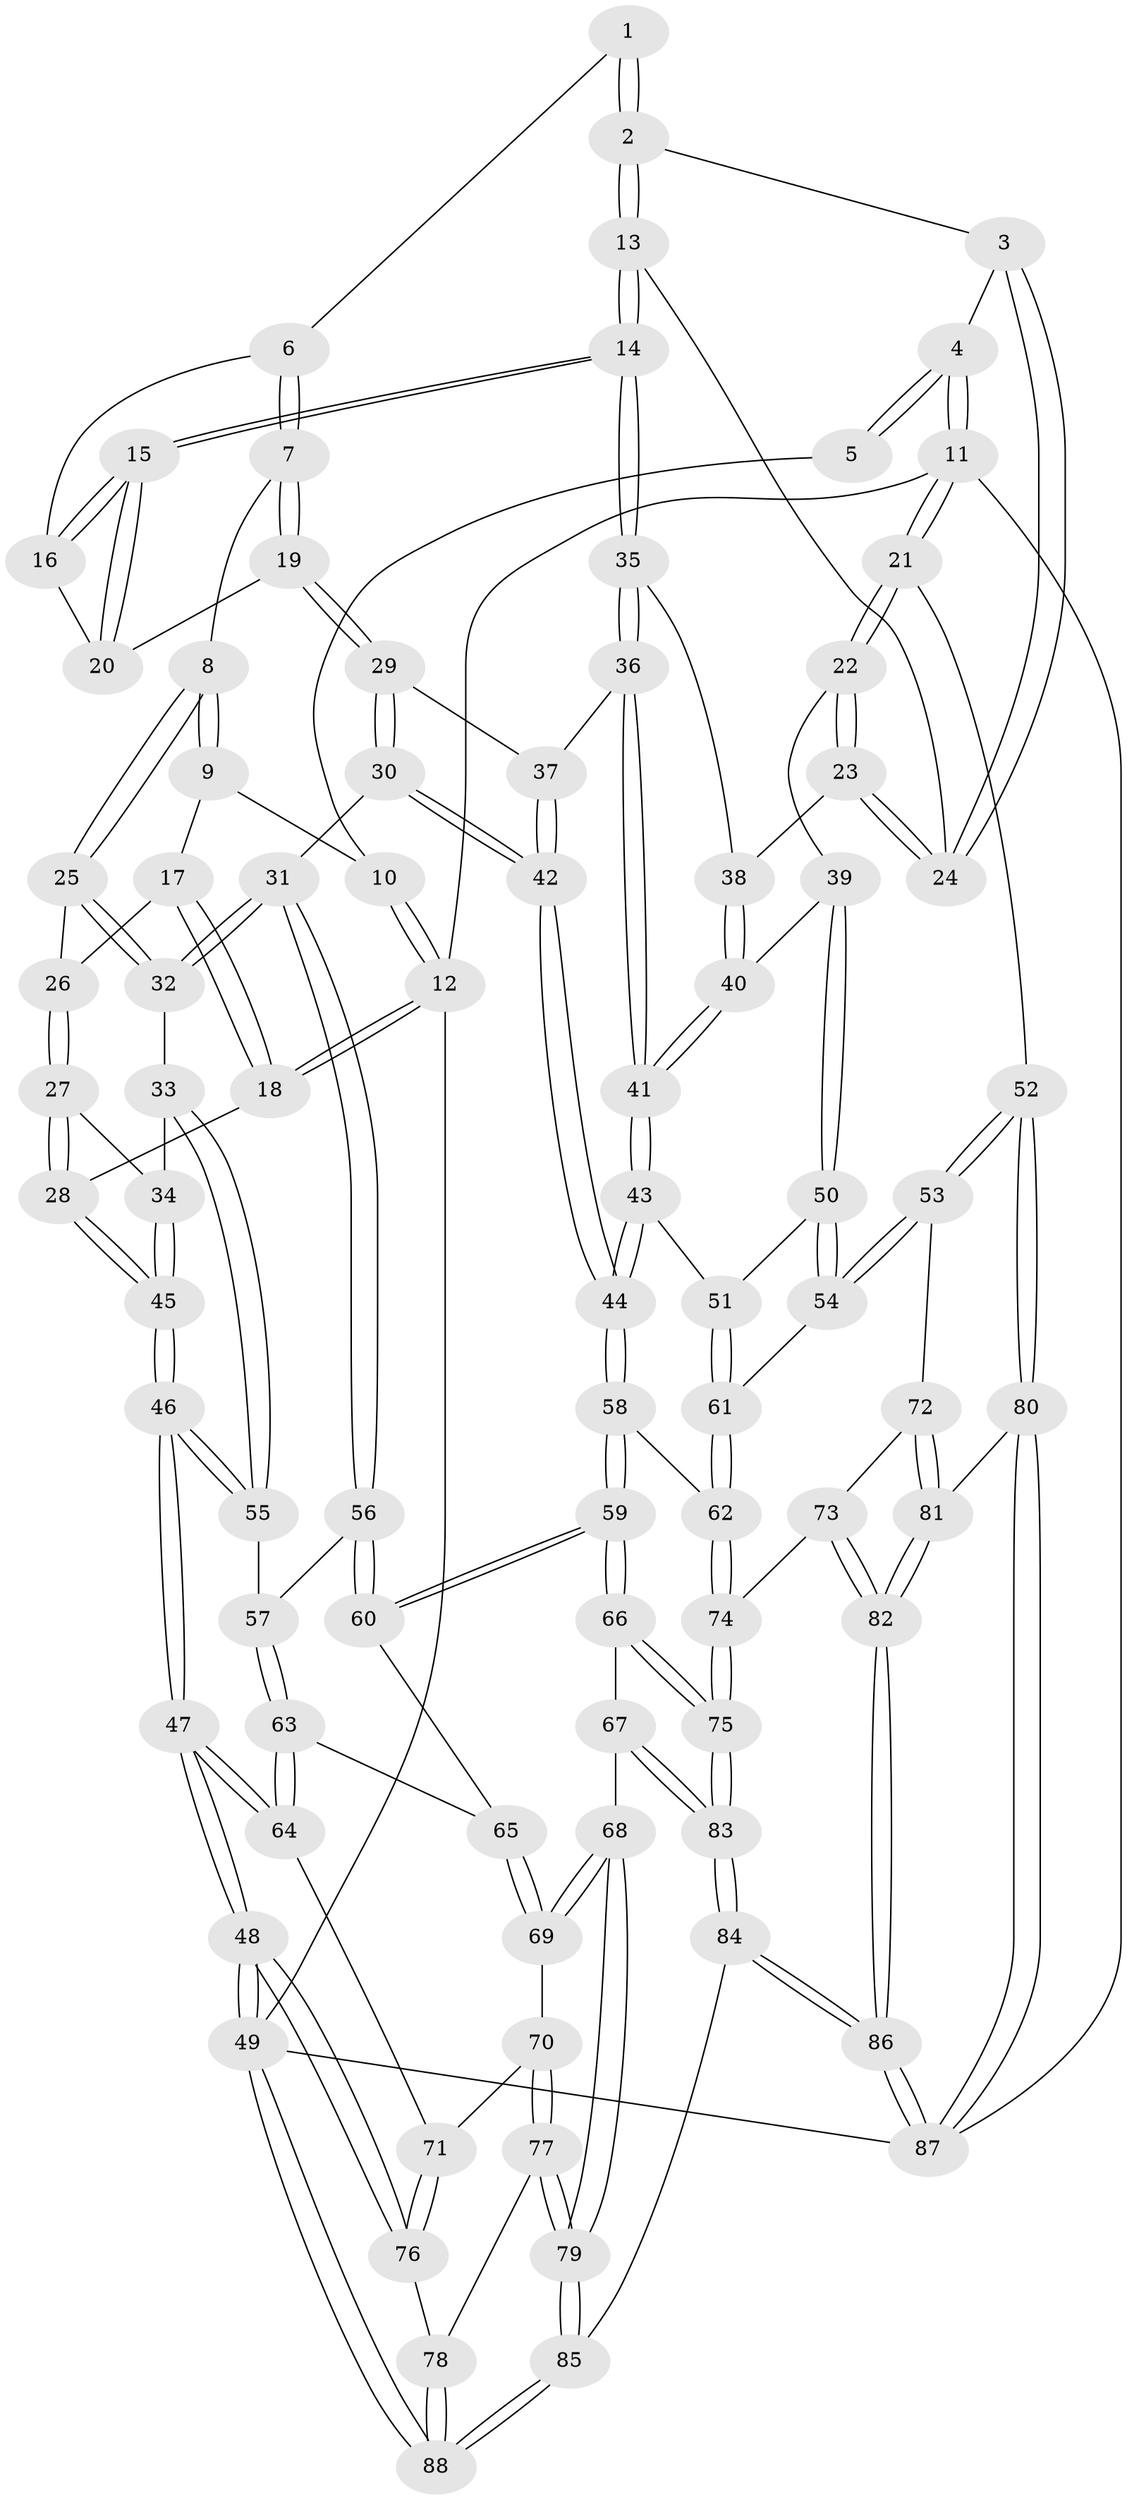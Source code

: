 // Generated by graph-tools (version 1.1) at 2025/38/03/09/25 02:38:35]
// undirected, 88 vertices, 217 edges
graph export_dot {
graph [start="1"]
  node [color=gray90,style=filled];
  1 [pos="+0.5855915943734318+0"];
  2 [pos="+0.6923913307944884+0.07446124505695084"];
  3 [pos="+0.8984660952671811+0"];
  4 [pos="+1+0"];
  5 [pos="+0.5832225686033674+0"];
  6 [pos="+0.563147961116071+0"];
  7 [pos="+0.37872297572306496+0.1287120195426259"];
  8 [pos="+0.34476105532987183+0.10638039011706474"];
  9 [pos="+0.2932359450556706+0"];
  10 [pos="+0.27996806461223744+0"];
  11 [pos="+1+0"];
  12 [pos="+0+0"];
  13 [pos="+0.6759357113944476+0.1703716714740012"];
  14 [pos="+0.6605436872718626+0.19026998952100008"];
  15 [pos="+0.6494256886083851+0.17863961181929217"];
  16 [pos="+0.5575984646767795+0.04117794158215782"];
  17 [pos="+0.11847979585069406+0.1317571936894856"];
  18 [pos="+0+0"];
  19 [pos="+0.38840295469805936+0.13845043361063356"];
  20 [pos="+0.49982881381702876+0.0996425079637247"];
  21 [pos="+1+0.3199751636793863"];
  22 [pos="+1+0.31741806577187226"];
  23 [pos="+0.9256092210276352+0.2345254967739751"];
  24 [pos="+0.8716183053733652+0.11873901006821051"];
  25 [pos="+0.2250574266459499+0.17372788479251722"];
  26 [pos="+0.1277743612409401+0.14073388592868474"];
  27 [pos="+0.0862504358575545+0.2856411185333268"];
  28 [pos="+0+0.0475354086542027"];
  29 [pos="+0.44581649446078636+0.2612113029054288"];
  30 [pos="+0.32856667331467654+0.4194056579883455"];
  31 [pos="+0.30450118641361756+0.4268393771348649"];
  32 [pos="+0.21387860684292698+0.39989949601056535"];
  33 [pos="+0.18821472200151787+0.4043550755513426"];
  34 [pos="+0.13001861429263092+0.3708440679306692"];
  35 [pos="+0.651448190846423+0.2315677986369598"];
  36 [pos="+0.6154039441769517+0.27088703103002865"];
  37 [pos="+0.551020939971301+0.2723569064822047"];
  38 [pos="+0.7272611943773107+0.25631778607942435"];
  39 [pos="+0.9346165545721392+0.37562620426216736"];
  40 [pos="+0.8279486778713533+0.3733208831002456"];
  41 [pos="+0.6668680910384395+0.457530683690083"];
  42 [pos="+0.49118141342729005+0.5096544821329291"];
  43 [pos="+0.6585196357341428+0.5086749414643089"];
  44 [pos="+0.5794734291247366+0.5781380936943165"];
  45 [pos="+0+0.391749553039469"];
  46 [pos="+0+0.6080647247276609"];
  47 [pos="+0+0.7234117900975967"];
  48 [pos="+0+0.9420805758598612"];
  49 [pos="+0+1"];
  50 [pos="+0.890652893247641+0.48465492295632123"];
  51 [pos="+0.7559190496689074+0.5405721074864468"];
  52 [pos="+1+0.7039118356198449"];
  53 [pos="+1+0.7024263117450603"];
  54 [pos="+0.9790589791081323+0.6910429836771459"];
  55 [pos="+0.07366305878232071+0.5671554372090319"];
  56 [pos="+0.3022761118351736+0.5482224443280186"];
  57 [pos="+0.13244255717168224+0.6367907830316385"];
  58 [pos="+0.5593993104791475+0.6821861761329835"];
  59 [pos="+0.5155199765845497+0.7297135716321168"];
  60 [pos="+0.32042465359156563+0.6346858008028894"];
  61 [pos="+0.8594021268847444+0.6910625753791387"];
  62 [pos="+0.7602240627718378+0.7562142597327953"];
  63 [pos="+0.15868205072746436+0.6909735717757428"];
  64 [pos="+0.1389333687310829+0.7536235879703252"];
  65 [pos="+0.26904558880087776+0.6792564419813918"];
  66 [pos="+0.5021077724475487+0.7776619167207458"];
  67 [pos="+0.49570197372919655+0.7909438393616746"];
  68 [pos="+0.39303289818190057+0.8480266539309566"];
  69 [pos="+0.2953562163508409+0.8090250140734059"];
  70 [pos="+0.1694649433048714+0.8349280553338421"];
  71 [pos="+0.15640153089819+0.8215119900690105"];
  72 [pos="+0.8970906900502935+0.8778444670189174"];
  73 [pos="+0.8599974345549731+0.8916271184209148"];
  74 [pos="+0.7711066477977198+0.8761363514344619"];
  75 [pos="+0.7473653613579055+0.9041746611963792"];
  76 [pos="+0+0.9129238702455564"];
  77 [pos="+0.1720484784948379+0.8637369259134308"];
  78 [pos="+0.15241511301236194+0.951865902449692"];
  79 [pos="+0.34344643027711363+0.9643442154908806"];
  80 [pos="+1+0.9106690400340027"];
  81 [pos="+0.9492325905568578+0.9291592105783982"];
  82 [pos="+0.8953031237977358+1"];
  83 [pos="+0.6444431808417724+1"];
  84 [pos="+0.6448467099181915+1"];
  85 [pos="+0.3051052144838161+1"];
  86 [pos="+0.8853668144267284+1"];
  87 [pos="+1+1"];
  88 [pos="+0.2433028825077095+1"];
  1 -- 2;
  1 -- 2;
  1 -- 6;
  2 -- 3;
  2 -- 13;
  2 -- 13;
  3 -- 4;
  3 -- 24;
  3 -- 24;
  4 -- 5;
  4 -- 5;
  4 -- 11;
  4 -- 11;
  5 -- 10;
  6 -- 7;
  6 -- 7;
  6 -- 16;
  7 -- 8;
  7 -- 19;
  7 -- 19;
  8 -- 9;
  8 -- 9;
  8 -- 25;
  8 -- 25;
  9 -- 10;
  9 -- 17;
  10 -- 12;
  10 -- 12;
  11 -- 12;
  11 -- 21;
  11 -- 21;
  11 -- 87;
  12 -- 18;
  12 -- 18;
  12 -- 49;
  13 -- 14;
  13 -- 14;
  13 -- 24;
  14 -- 15;
  14 -- 15;
  14 -- 35;
  14 -- 35;
  15 -- 16;
  15 -- 16;
  15 -- 20;
  15 -- 20;
  16 -- 20;
  17 -- 18;
  17 -- 18;
  17 -- 26;
  18 -- 28;
  19 -- 20;
  19 -- 29;
  19 -- 29;
  21 -- 22;
  21 -- 22;
  21 -- 52;
  22 -- 23;
  22 -- 23;
  22 -- 39;
  23 -- 24;
  23 -- 24;
  23 -- 38;
  25 -- 26;
  25 -- 32;
  25 -- 32;
  26 -- 27;
  26 -- 27;
  27 -- 28;
  27 -- 28;
  27 -- 34;
  28 -- 45;
  28 -- 45;
  29 -- 30;
  29 -- 30;
  29 -- 37;
  30 -- 31;
  30 -- 42;
  30 -- 42;
  31 -- 32;
  31 -- 32;
  31 -- 56;
  31 -- 56;
  32 -- 33;
  33 -- 34;
  33 -- 55;
  33 -- 55;
  34 -- 45;
  34 -- 45;
  35 -- 36;
  35 -- 36;
  35 -- 38;
  36 -- 37;
  36 -- 41;
  36 -- 41;
  37 -- 42;
  37 -- 42;
  38 -- 40;
  38 -- 40;
  39 -- 40;
  39 -- 50;
  39 -- 50;
  40 -- 41;
  40 -- 41;
  41 -- 43;
  41 -- 43;
  42 -- 44;
  42 -- 44;
  43 -- 44;
  43 -- 44;
  43 -- 51;
  44 -- 58;
  44 -- 58;
  45 -- 46;
  45 -- 46;
  46 -- 47;
  46 -- 47;
  46 -- 55;
  46 -- 55;
  47 -- 48;
  47 -- 48;
  47 -- 64;
  47 -- 64;
  48 -- 49;
  48 -- 49;
  48 -- 76;
  48 -- 76;
  49 -- 88;
  49 -- 88;
  49 -- 87;
  50 -- 51;
  50 -- 54;
  50 -- 54;
  51 -- 61;
  51 -- 61;
  52 -- 53;
  52 -- 53;
  52 -- 80;
  52 -- 80;
  53 -- 54;
  53 -- 54;
  53 -- 72;
  54 -- 61;
  55 -- 57;
  56 -- 57;
  56 -- 60;
  56 -- 60;
  57 -- 63;
  57 -- 63;
  58 -- 59;
  58 -- 59;
  58 -- 62;
  59 -- 60;
  59 -- 60;
  59 -- 66;
  59 -- 66;
  60 -- 65;
  61 -- 62;
  61 -- 62;
  62 -- 74;
  62 -- 74;
  63 -- 64;
  63 -- 64;
  63 -- 65;
  64 -- 71;
  65 -- 69;
  65 -- 69;
  66 -- 67;
  66 -- 75;
  66 -- 75;
  67 -- 68;
  67 -- 83;
  67 -- 83;
  68 -- 69;
  68 -- 69;
  68 -- 79;
  68 -- 79;
  69 -- 70;
  70 -- 71;
  70 -- 77;
  70 -- 77;
  71 -- 76;
  71 -- 76;
  72 -- 73;
  72 -- 81;
  72 -- 81;
  73 -- 74;
  73 -- 82;
  73 -- 82;
  74 -- 75;
  74 -- 75;
  75 -- 83;
  75 -- 83;
  76 -- 78;
  77 -- 78;
  77 -- 79;
  77 -- 79;
  78 -- 88;
  78 -- 88;
  79 -- 85;
  79 -- 85;
  80 -- 81;
  80 -- 87;
  80 -- 87;
  81 -- 82;
  81 -- 82;
  82 -- 86;
  82 -- 86;
  83 -- 84;
  83 -- 84;
  84 -- 85;
  84 -- 86;
  84 -- 86;
  85 -- 88;
  85 -- 88;
  86 -- 87;
  86 -- 87;
}
